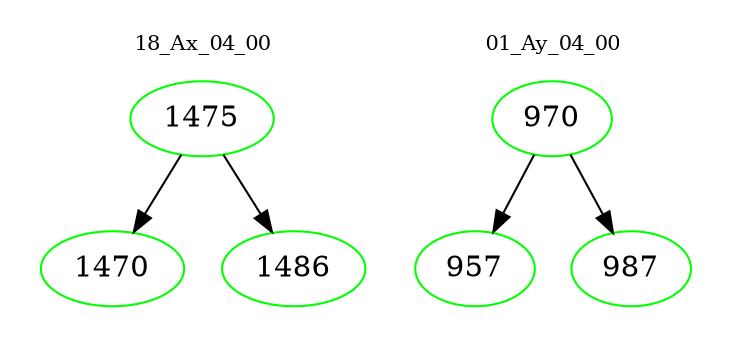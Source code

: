 digraph{
subgraph cluster_0 {
color = white
label = "18_Ax_04_00";
fontsize=10;
T0_1475 [label="1475", color="green"]
T0_1475 -> T0_1470 [color="black"]
T0_1470 [label="1470", color="green"]
T0_1475 -> T0_1486 [color="black"]
T0_1486 [label="1486", color="green"]
}
subgraph cluster_1 {
color = white
label = "01_Ay_04_00";
fontsize=10;
T1_970 [label="970", color="green"]
T1_970 -> T1_957 [color="black"]
T1_957 [label="957", color="green"]
T1_970 -> T1_987 [color="black"]
T1_987 [label="987", color="green"]
}
}
